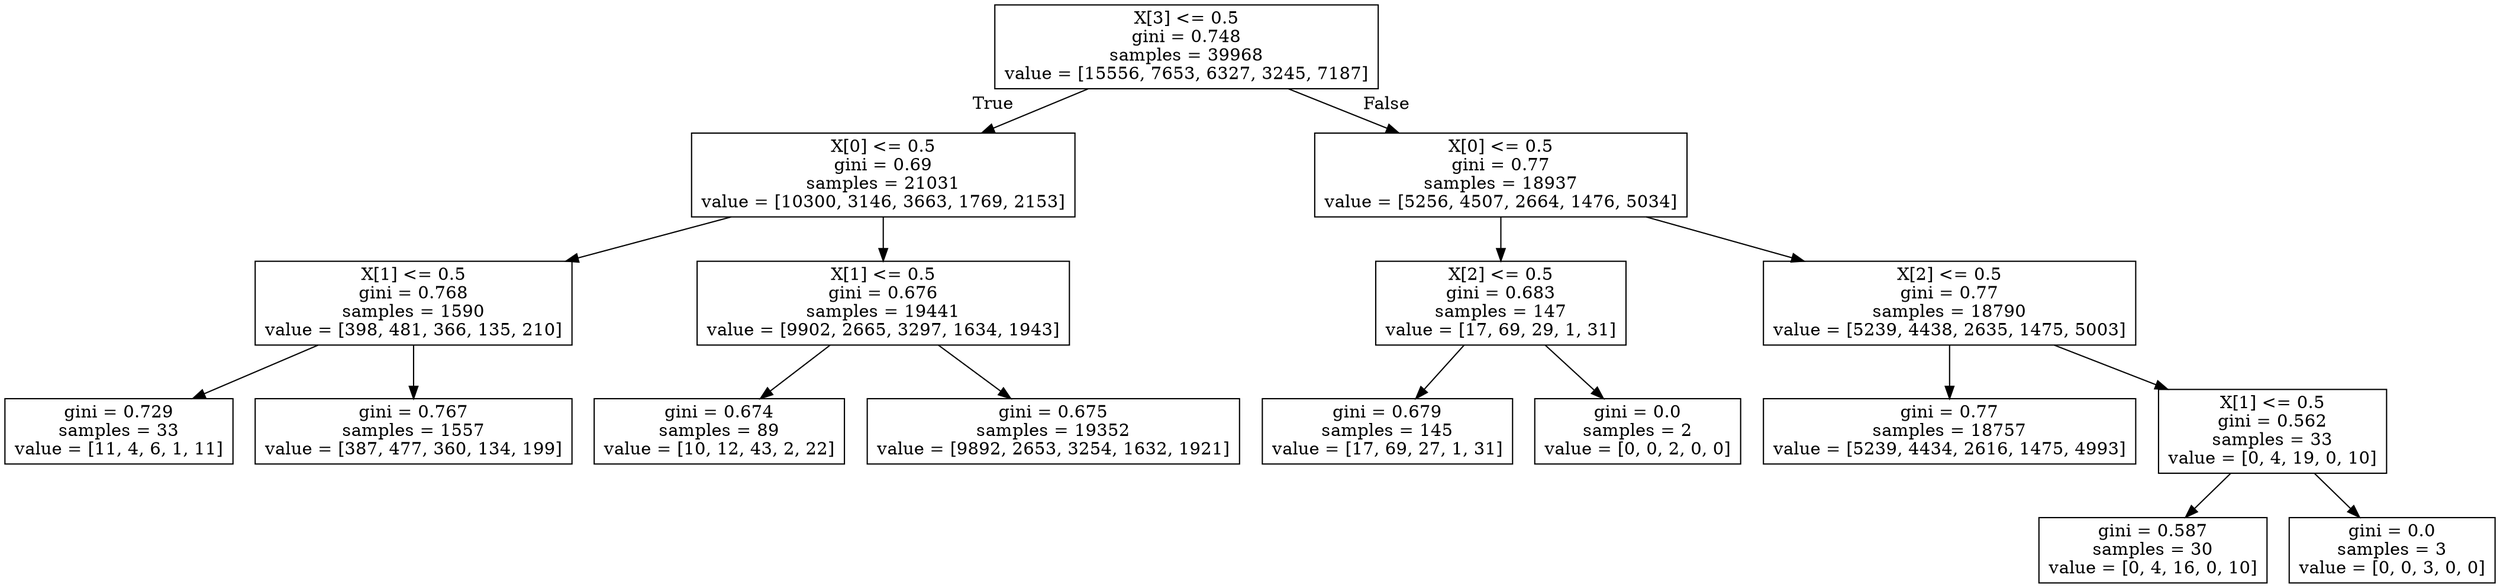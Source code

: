 digraph Tree {
node [shape=box] ;
0 [label="X[3] <= 0.5\ngini = 0.748\nsamples = 39968\nvalue = [15556, 7653, 6327, 3245, 7187]"] ;
1 [label="X[0] <= 0.5\ngini = 0.69\nsamples = 21031\nvalue = [10300, 3146, 3663, 1769, 2153]"] ;
0 -> 1 [labeldistance=2.5, labelangle=45, headlabel="True"] ;
2 [label="X[1] <= 0.5\ngini = 0.768\nsamples = 1590\nvalue = [398, 481, 366, 135, 210]"] ;
1 -> 2 ;
3 [label="gini = 0.729\nsamples = 33\nvalue = [11, 4, 6, 1, 11]"] ;
2 -> 3 ;
4 [label="gini = 0.767\nsamples = 1557\nvalue = [387, 477, 360, 134, 199]"] ;
2 -> 4 ;
5 [label="X[1] <= 0.5\ngini = 0.676\nsamples = 19441\nvalue = [9902, 2665, 3297, 1634, 1943]"] ;
1 -> 5 ;
6 [label="gini = 0.674\nsamples = 89\nvalue = [10, 12, 43, 2, 22]"] ;
5 -> 6 ;
7 [label="gini = 0.675\nsamples = 19352\nvalue = [9892, 2653, 3254, 1632, 1921]"] ;
5 -> 7 ;
8 [label="X[0] <= 0.5\ngini = 0.77\nsamples = 18937\nvalue = [5256, 4507, 2664, 1476, 5034]"] ;
0 -> 8 [labeldistance=2.5, labelangle=-45, headlabel="False"] ;
9 [label="X[2] <= 0.5\ngini = 0.683\nsamples = 147\nvalue = [17, 69, 29, 1, 31]"] ;
8 -> 9 ;
10 [label="gini = 0.679\nsamples = 145\nvalue = [17, 69, 27, 1, 31]"] ;
9 -> 10 ;
11 [label="gini = 0.0\nsamples = 2\nvalue = [0, 0, 2, 0, 0]"] ;
9 -> 11 ;
12 [label="X[2] <= 0.5\ngini = 0.77\nsamples = 18790\nvalue = [5239, 4438, 2635, 1475, 5003]"] ;
8 -> 12 ;
13 [label="gini = 0.77\nsamples = 18757\nvalue = [5239, 4434, 2616, 1475, 4993]"] ;
12 -> 13 ;
14 [label="X[1] <= 0.5\ngini = 0.562\nsamples = 33\nvalue = [0, 4, 19, 0, 10]"] ;
12 -> 14 ;
15 [label="gini = 0.587\nsamples = 30\nvalue = [0, 4, 16, 0, 10]"] ;
14 -> 15 ;
16 [label="gini = 0.0\nsamples = 3\nvalue = [0, 0, 3, 0, 0]"] ;
14 -> 16 ;
}